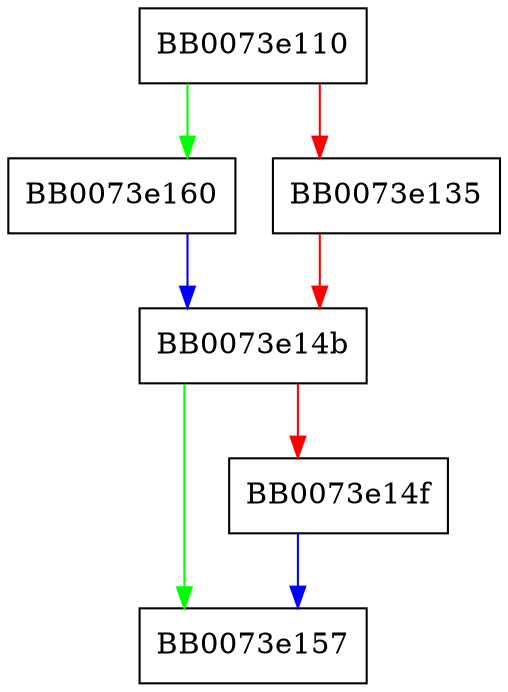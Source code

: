 digraph ossl_dh_generate_ffc_parameters {
  node [shape="box"];
  graph [splines=ortho];
  BB0073e110 -> BB0073e160 [color="green"];
  BB0073e110 -> BB0073e135 [color="red"];
  BB0073e135 -> BB0073e14b [color="red"];
  BB0073e14b -> BB0073e157 [color="green"];
  BB0073e14b -> BB0073e14f [color="red"];
  BB0073e14f -> BB0073e157 [color="blue"];
  BB0073e160 -> BB0073e14b [color="blue"];
}